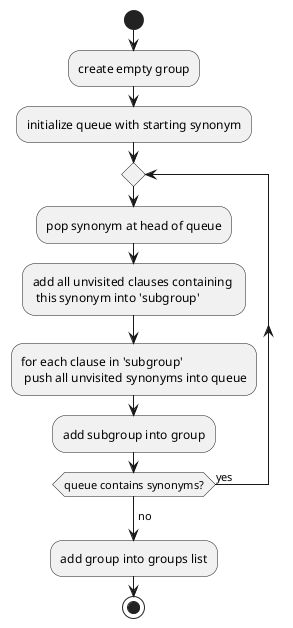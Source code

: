 @startuml
<Style>
activityDiagram {
  BackgroundColor lavender
  BorderColor lavender
  FontName arial
  FontSize 13
LineColor Black
}
document {
   BackgroundColor transparent
}
</style>
skinparam sequence {
  ArrowColor black
  BorderColor black
  ActivityBorderColor black
}

@startuml
start
:create empty group;
:initialize queue with starting synonym;
repeat
  :pop synonym at head of queue;
  :add all unvisited clauses containing \n this synonym into 'subgroup';
  :for each clause in 'subgroup' \n push all unvisited synonyms into queue;
  :add subgroup into group;
repeat while (queue contains synonyms?) is (yes)
->no;
:add group into groups list;
stop
@enduml
